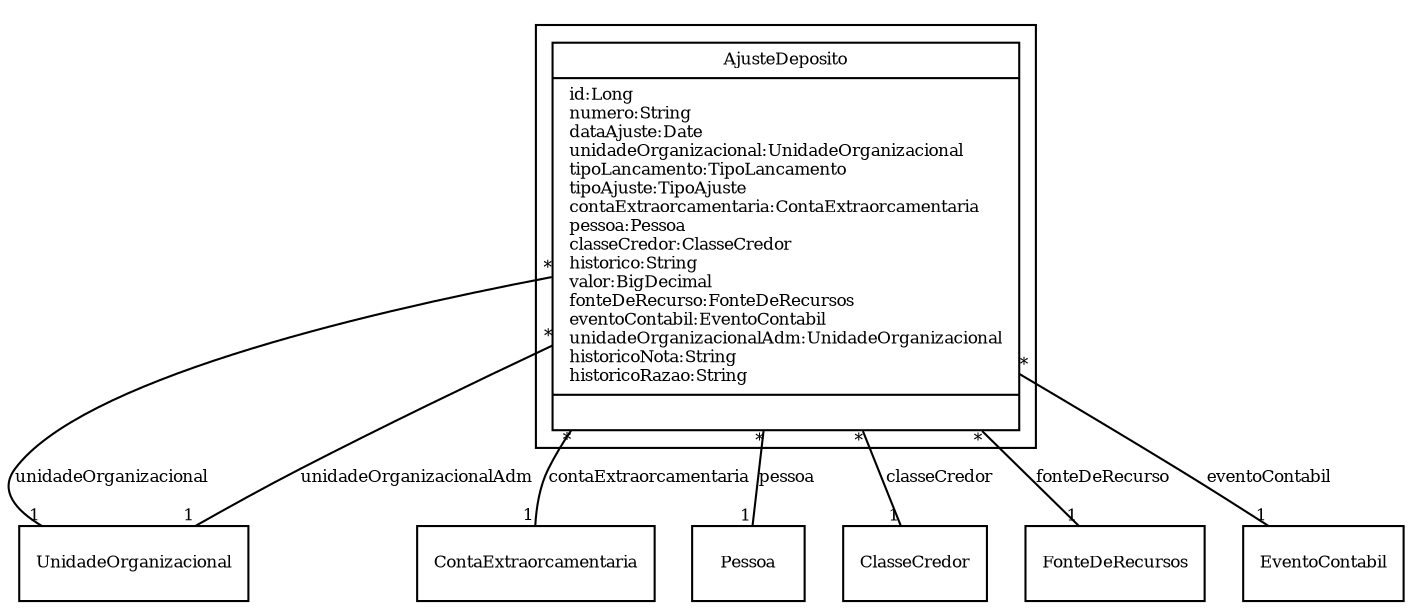 digraph G{
fontname = "Times-Roman"
fontsize = 8

node [
        fontname = "Times-Roman"
        fontsize = 8
        shape = "record"
]

edge [
        fontname = "Times-Roman"
        fontsize = 8
]

subgraph clusterAJUSTE_EM_DEPOSITO
{
AjusteDeposito [label = "{AjusteDeposito|id:Long\lnumero:String\ldataAjuste:Date\lunidadeOrganizacional:UnidadeOrganizacional\ltipoLancamento:TipoLancamento\ltipoAjuste:TipoAjuste\lcontaExtraorcamentaria:ContaExtraorcamentaria\lpessoa:Pessoa\lclasseCredor:ClasseCredor\lhistorico:String\lvalor:BigDecimal\lfonteDeRecurso:FonteDeRecursos\leventoContabil:EventoContabil\lunidadeOrganizacionalAdm:UnidadeOrganizacional\lhistoricoNota:String\lhistoricoRazao:String\l|\l}"]
}
edge [arrowhead = "none" headlabel = "1" taillabel = "*"] AjusteDeposito -> UnidadeOrganizacional [label = "unidadeOrganizacional"]
edge [arrowhead = "none" headlabel = "1" taillabel = "*"] AjusteDeposito -> ContaExtraorcamentaria [label = "contaExtraorcamentaria"]
edge [arrowhead = "none" headlabel = "1" taillabel = "*"] AjusteDeposito -> Pessoa [label = "pessoa"]
edge [arrowhead = "none" headlabel = "1" taillabel = "*"] AjusteDeposito -> ClasseCredor [label = "classeCredor"]
edge [arrowhead = "none" headlabel = "1" taillabel = "*"] AjusteDeposito -> FonteDeRecursos [label = "fonteDeRecurso"]
edge [arrowhead = "none" headlabel = "1" taillabel = "*"] AjusteDeposito -> EventoContabil [label = "eventoContabil"]
edge [arrowhead = "none" headlabel = "1" taillabel = "*"] AjusteDeposito -> UnidadeOrganizacional [label = "unidadeOrganizacionalAdm"]
}
